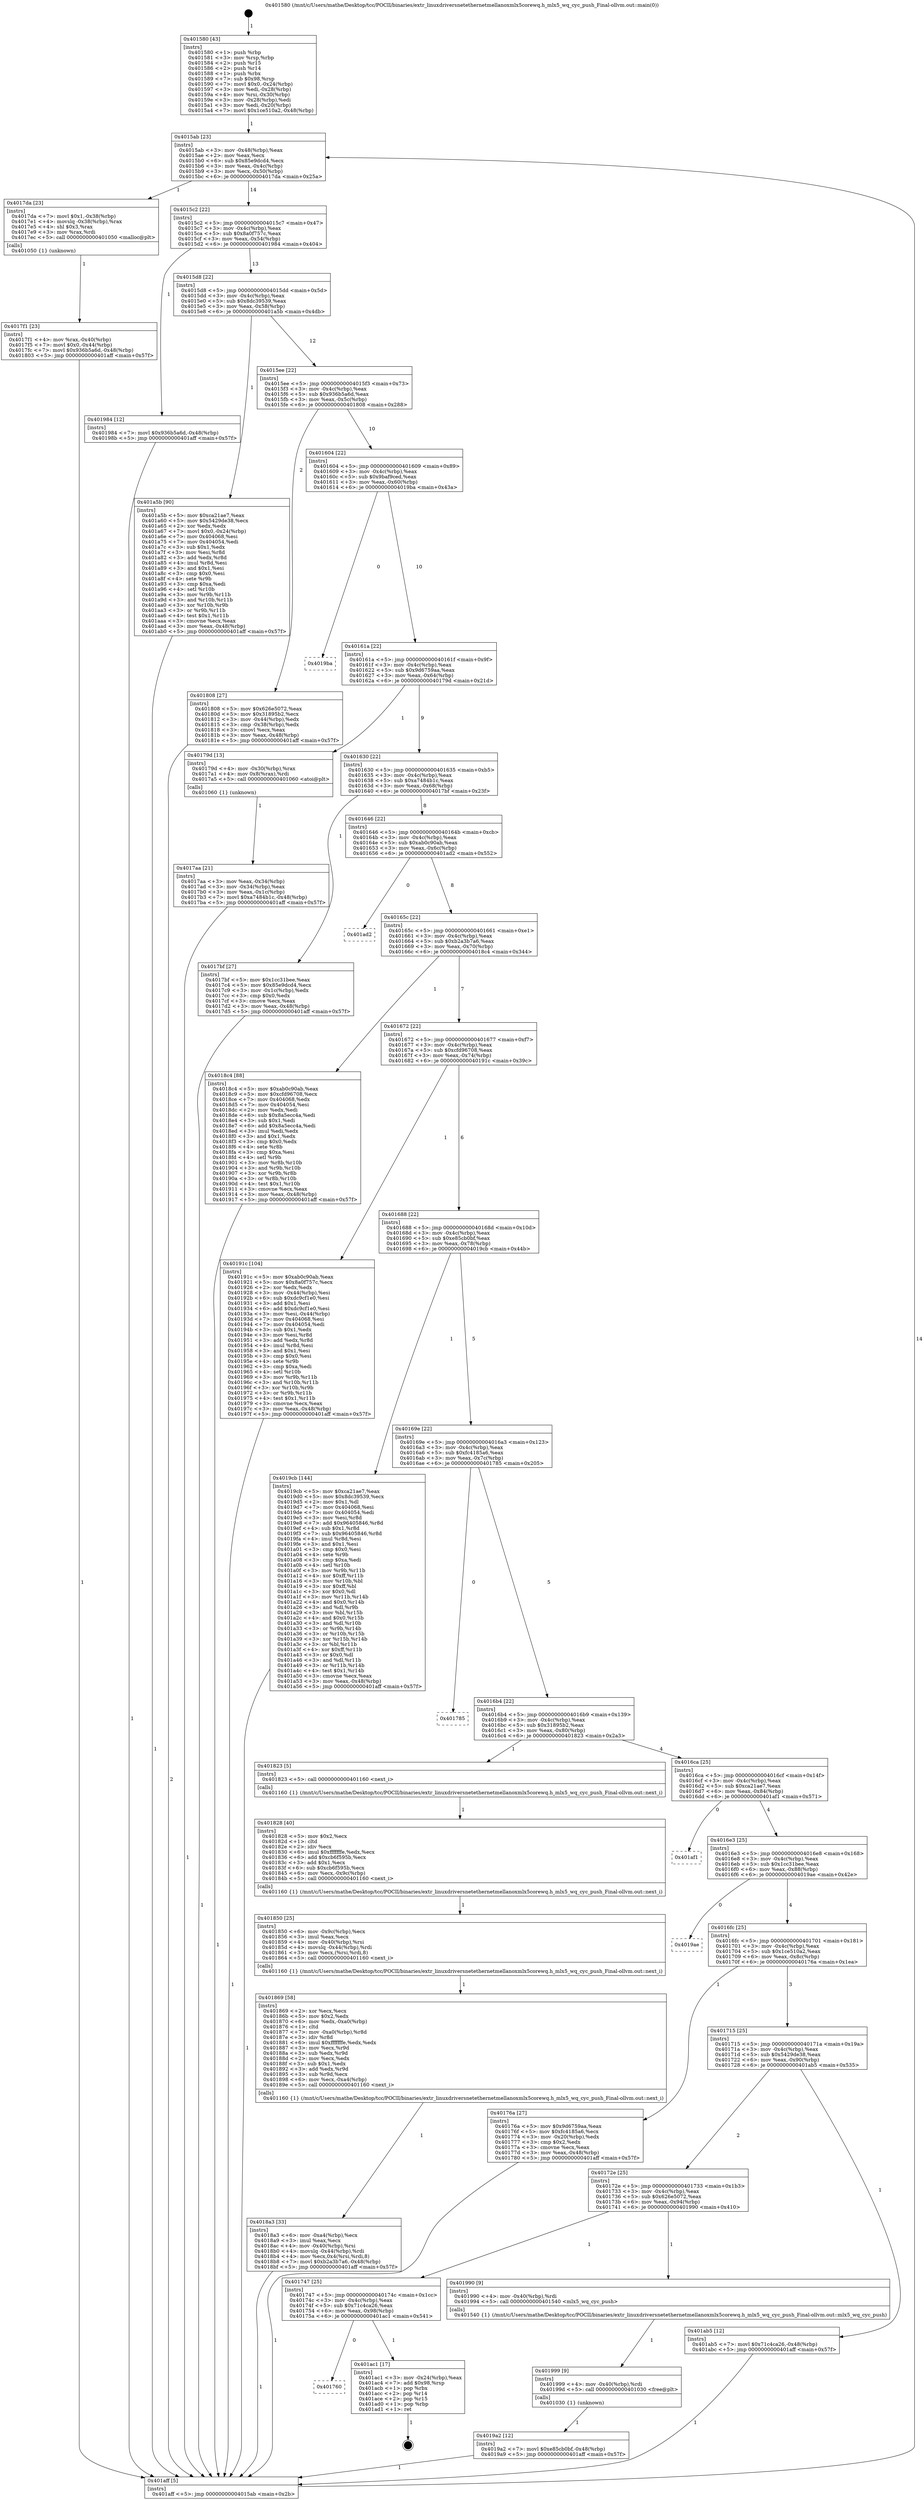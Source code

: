 digraph "0x401580" {
  label = "0x401580 (/mnt/c/Users/mathe/Desktop/tcc/POCII/binaries/extr_linuxdriversnetethernetmellanoxmlx5corewq.h_mlx5_wq_cyc_push_Final-ollvm.out::main(0))"
  labelloc = "t"
  node[shape=record]

  Entry [label="",width=0.3,height=0.3,shape=circle,fillcolor=black,style=filled]
  "0x4015ab" [label="{
     0x4015ab [23]\l
     | [instrs]\l
     &nbsp;&nbsp;0x4015ab \<+3\>: mov -0x48(%rbp),%eax\l
     &nbsp;&nbsp;0x4015ae \<+2\>: mov %eax,%ecx\l
     &nbsp;&nbsp;0x4015b0 \<+6\>: sub $0x85e9dcd4,%ecx\l
     &nbsp;&nbsp;0x4015b6 \<+3\>: mov %eax,-0x4c(%rbp)\l
     &nbsp;&nbsp;0x4015b9 \<+3\>: mov %ecx,-0x50(%rbp)\l
     &nbsp;&nbsp;0x4015bc \<+6\>: je 00000000004017da \<main+0x25a\>\l
  }"]
  "0x4017da" [label="{
     0x4017da [23]\l
     | [instrs]\l
     &nbsp;&nbsp;0x4017da \<+7\>: movl $0x1,-0x38(%rbp)\l
     &nbsp;&nbsp;0x4017e1 \<+4\>: movslq -0x38(%rbp),%rax\l
     &nbsp;&nbsp;0x4017e5 \<+4\>: shl $0x3,%rax\l
     &nbsp;&nbsp;0x4017e9 \<+3\>: mov %rax,%rdi\l
     &nbsp;&nbsp;0x4017ec \<+5\>: call 0000000000401050 \<malloc@plt\>\l
     | [calls]\l
     &nbsp;&nbsp;0x401050 \{1\} (unknown)\l
  }"]
  "0x4015c2" [label="{
     0x4015c2 [22]\l
     | [instrs]\l
     &nbsp;&nbsp;0x4015c2 \<+5\>: jmp 00000000004015c7 \<main+0x47\>\l
     &nbsp;&nbsp;0x4015c7 \<+3\>: mov -0x4c(%rbp),%eax\l
     &nbsp;&nbsp;0x4015ca \<+5\>: sub $0x8a0f757c,%eax\l
     &nbsp;&nbsp;0x4015cf \<+3\>: mov %eax,-0x54(%rbp)\l
     &nbsp;&nbsp;0x4015d2 \<+6\>: je 0000000000401984 \<main+0x404\>\l
  }"]
  Exit [label="",width=0.3,height=0.3,shape=circle,fillcolor=black,style=filled,peripheries=2]
  "0x401984" [label="{
     0x401984 [12]\l
     | [instrs]\l
     &nbsp;&nbsp;0x401984 \<+7\>: movl $0x936b5a6d,-0x48(%rbp)\l
     &nbsp;&nbsp;0x40198b \<+5\>: jmp 0000000000401aff \<main+0x57f\>\l
  }"]
  "0x4015d8" [label="{
     0x4015d8 [22]\l
     | [instrs]\l
     &nbsp;&nbsp;0x4015d8 \<+5\>: jmp 00000000004015dd \<main+0x5d\>\l
     &nbsp;&nbsp;0x4015dd \<+3\>: mov -0x4c(%rbp),%eax\l
     &nbsp;&nbsp;0x4015e0 \<+5\>: sub $0x8dc39539,%eax\l
     &nbsp;&nbsp;0x4015e5 \<+3\>: mov %eax,-0x58(%rbp)\l
     &nbsp;&nbsp;0x4015e8 \<+6\>: je 0000000000401a5b \<main+0x4db\>\l
  }"]
  "0x401760" [label="{
     0x401760\l
  }", style=dashed]
  "0x401a5b" [label="{
     0x401a5b [90]\l
     | [instrs]\l
     &nbsp;&nbsp;0x401a5b \<+5\>: mov $0xca21ae7,%eax\l
     &nbsp;&nbsp;0x401a60 \<+5\>: mov $0x5429de38,%ecx\l
     &nbsp;&nbsp;0x401a65 \<+2\>: xor %edx,%edx\l
     &nbsp;&nbsp;0x401a67 \<+7\>: movl $0x0,-0x24(%rbp)\l
     &nbsp;&nbsp;0x401a6e \<+7\>: mov 0x404068,%esi\l
     &nbsp;&nbsp;0x401a75 \<+7\>: mov 0x404054,%edi\l
     &nbsp;&nbsp;0x401a7c \<+3\>: sub $0x1,%edx\l
     &nbsp;&nbsp;0x401a7f \<+3\>: mov %esi,%r8d\l
     &nbsp;&nbsp;0x401a82 \<+3\>: add %edx,%r8d\l
     &nbsp;&nbsp;0x401a85 \<+4\>: imul %r8d,%esi\l
     &nbsp;&nbsp;0x401a89 \<+3\>: and $0x1,%esi\l
     &nbsp;&nbsp;0x401a8c \<+3\>: cmp $0x0,%esi\l
     &nbsp;&nbsp;0x401a8f \<+4\>: sete %r9b\l
     &nbsp;&nbsp;0x401a93 \<+3\>: cmp $0xa,%edi\l
     &nbsp;&nbsp;0x401a96 \<+4\>: setl %r10b\l
     &nbsp;&nbsp;0x401a9a \<+3\>: mov %r9b,%r11b\l
     &nbsp;&nbsp;0x401a9d \<+3\>: and %r10b,%r11b\l
     &nbsp;&nbsp;0x401aa0 \<+3\>: xor %r10b,%r9b\l
     &nbsp;&nbsp;0x401aa3 \<+3\>: or %r9b,%r11b\l
     &nbsp;&nbsp;0x401aa6 \<+4\>: test $0x1,%r11b\l
     &nbsp;&nbsp;0x401aaa \<+3\>: cmovne %ecx,%eax\l
     &nbsp;&nbsp;0x401aad \<+3\>: mov %eax,-0x48(%rbp)\l
     &nbsp;&nbsp;0x401ab0 \<+5\>: jmp 0000000000401aff \<main+0x57f\>\l
  }"]
  "0x4015ee" [label="{
     0x4015ee [22]\l
     | [instrs]\l
     &nbsp;&nbsp;0x4015ee \<+5\>: jmp 00000000004015f3 \<main+0x73\>\l
     &nbsp;&nbsp;0x4015f3 \<+3\>: mov -0x4c(%rbp),%eax\l
     &nbsp;&nbsp;0x4015f6 \<+5\>: sub $0x936b5a6d,%eax\l
     &nbsp;&nbsp;0x4015fb \<+3\>: mov %eax,-0x5c(%rbp)\l
     &nbsp;&nbsp;0x4015fe \<+6\>: je 0000000000401808 \<main+0x288\>\l
  }"]
  "0x401ac1" [label="{
     0x401ac1 [17]\l
     | [instrs]\l
     &nbsp;&nbsp;0x401ac1 \<+3\>: mov -0x24(%rbp),%eax\l
     &nbsp;&nbsp;0x401ac4 \<+7\>: add $0x98,%rsp\l
     &nbsp;&nbsp;0x401acb \<+1\>: pop %rbx\l
     &nbsp;&nbsp;0x401acc \<+2\>: pop %r14\l
     &nbsp;&nbsp;0x401ace \<+2\>: pop %r15\l
     &nbsp;&nbsp;0x401ad0 \<+1\>: pop %rbp\l
     &nbsp;&nbsp;0x401ad1 \<+1\>: ret\l
  }"]
  "0x401808" [label="{
     0x401808 [27]\l
     | [instrs]\l
     &nbsp;&nbsp;0x401808 \<+5\>: mov $0x626e5072,%eax\l
     &nbsp;&nbsp;0x40180d \<+5\>: mov $0x31895b2,%ecx\l
     &nbsp;&nbsp;0x401812 \<+3\>: mov -0x44(%rbp),%edx\l
     &nbsp;&nbsp;0x401815 \<+3\>: cmp -0x38(%rbp),%edx\l
     &nbsp;&nbsp;0x401818 \<+3\>: cmovl %ecx,%eax\l
     &nbsp;&nbsp;0x40181b \<+3\>: mov %eax,-0x48(%rbp)\l
     &nbsp;&nbsp;0x40181e \<+5\>: jmp 0000000000401aff \<main+0x57f\>\l
  }"]
  "0x401604" [label="{
     0x401604 [22]\l
     | [instrs]\l
     &nbsp;&nbsp;0x401604 \<+5\>: jmp 0000000000401609 \<main+0x89\>\l
     &nbsp;&nbsp;0x401609 \<+3\>: mov -0x4c(%rbp),%eax\l
     &nbsp;&nbsp;0x40160c \<+5\>: sub $0x9baf9ced,%eax\l
     &nbsp;&nbsp;0x401611 \<+3\>: mov %eax,-0x60(%rbp)\l
     &nbsp;&nbsp;0x401614 \<+6\>: je 00000000004019ba \<main+0x43a\>\l
  }"]
  "0x4019a2" [label="{
     0x4019a2 [12]\l
     | [instrs]\l
     &nbsp;&nbsp;0x4019a2 \<+7\>: movl $0xe85cb0bf,-0x48(%rbp)\l
     &nbsp;&nbsp;0x4019a9 \<+5\>: jmp 0000000000401aff \<main+0x57f\>\l
  }"]
  "0x4019ba" [label="{
     0x4019ba\l
  }", style=dashed]
  "0x40161a" [label="{
     0x40161a [22]\l
     | [instrs]\l
     &nbsp;&nbsp;0x40161a \<+5\>: jmp 000000000040161f \<main+0x9f\>\l
     &nbsp;&nbsp;0x40161f \<+3\>: mov -0x4c(%rbp),%eax\l
     &nbsp;&nbsp;0x401622 \<+5\>: sub $0x9d6759aa,%eax\l
     &nbsp;&nbsp;0x401627 \<+3\>: mov %eax,-0x64(%rbp)\l
     &nbsp;&nbsp;0x40162a \<+6\>: je 000000000040179d \<main+0x21d\>\l
  }"]
  "0x401999" [label="{
     0x401999 [9]\l
     | [instrs]\l
     &nbsp;&nbsp;0x401999 \<+4\>: mov -0x40(%rbp),%rdi\l
     &nbsp;&nbsp;0x40199d \<+5\>: call 0000000000401030 \<free@plt\>\l
     | [calls]\l
     &nbsp;&nbsp;0x401030 \{1\} (unknown)\l
  }"]
  "0x40179d" [label="{
     0x40179d [13]\l
     | [instrs]\l
     &nbsp;&nbsp;0x40179d \<+4\>: mov -0x30(%rbp),%rax\l
     &nbsp;&nbsp;0x4017a1 \<+4\>: mov 0x8(%rax),%rdi\l
     &nbsp;&nbsp;0x4017a5 \<+5\>: call 0000000000401060 \<atoi@plt\>\l
     | [calls]\l
     &nbsp;&nbsp;0x401060 \{1\} (unknown)\l
  }"]
  "0x401630" [label="{
     0x401630 [22]\l
     | [instrs]\l
     &nbsp;&nbsp;0x401630 \<+5\>: jmp 0000000000401635 \<main+0xb5\>\l
     &nbsp;&nbsp;0x401635 \<+3\>: mov -0x4c(%rbp),%eax\l
     &nbsp;&nbsp;0x401638 \<+5\>: sub $0xa7484b1c,%eax\l
     &nbsp;&nbsp;0x40163d \<+3\>: mov %eax,-0x68(%rbp)\l
     &nbsp;&nbsp;0x401640 \<+6\>: je 00000000004017bf \<main+0x23f\>\l
  }"]
  "0x401747" [label="{
     0x401747 [25]\l
     | [instrs]\l
     &nbsp;&nbsp;0x401747 \<+5\>: jmp 000000000040174c \<main+0x1cc\>\l
     &nbsp;&nbsp;0x40174c \<+3\>: mov -0x4c(%rbp),%eax\l
     &nbsp;&nbsp;0x40174f \<+5\>: sub $0x71c4ca26,%eax\l
     &nbsp;&nbsp;0x401754 \<+6\>: mov %eax,-0x98(%rbp)\l
     &nbsp;&nbsp;0x40175a \<+6\>: je 0000000000401ac1 \<main+0x541\>\l
  }"]
  "0x4017bf" [label="{
     0x4017bf [27]\l
     | [instrs]\l
     &nbsp;&nbsp;0x4017bf \<+5\>: mov $0x1cc31bee,%eax\l
     &nbsp;&nbsp;0x4017c4 \<+5\>: mov $0x85e9dcd4,%ecx\l
     &nbsp;&nbsp;0x4017c9 \<+3\>: mov -0x1c(%rbp),%edx\l
     &nbsp;&nbsp;0x4017cc \<+3\>: cmp $0x0,%edx\l
     &nbsp;&nbsp;0x4017cf \<+3\>: cmove %ecx,%eax\l
     &nbsp;&nbsp;0x4017d2 \<+3\>: mov %eax,-0x48(%rbp)\l
     &nbsp;&nbsp;0x4017d5 \<+5\>: jmp 0000000000401aff \<main+0x57f\>\l
  }"]
  "0x401646" [label="{
     0x401646 [22]\l
     | [instrs]\l
     &nbsp;&nbsp;0x401646 \<+5\>: jmp 000000000040164b \<main+0xcb\>\l
     &nbsp;&nbsp;0x40164b \<+3\>: mov -0x4c(%rbp),%eax\l
     &nbsp;&nbsp;0x40164e \<+5\>: sub $0xab0c90ab,%eax\l
     &nbsp;&nbsp;0x401653 \<+3\>: mov %eax,-0x6c(%rbp)\l
     &nbsp;&nbsp;0x401656 \<+6\>: je 0000000000401ad2 \<main+0x552\>\l
  }"]
  "0x401990" [label="{
     0x401990 [9]\l
     | [instrs]\l
     &nbsp;&nbsp;0x401990 \<+4\>: mov -0x40(%rbp),%rdi\l
     &nbsp;&nbsp;0x401994 \<+5\>: call 0000000000401540 \<mlx5_wq_cyc_push\>\l
     | [calls]\l
     &nbsp;&nbsp;0x401540 \{1\} (/mnt/c/Users/mathe/Desktop/tcc/POCII/binaries/extr_linuxdriversnetethernetmellanoxmlx5corewq.h_mlx5_wq_cyc_push_Final-ollvm.out::mlx5_wq_cyc_push)\l
  }"]
  "0x401ad2" [label="{
     0x401ad2\l
  }", style=dashed]
  "0x40165c" [label="{
     0x40165c [22]\l
     | [instrs]\l
     &nbsp;&nbsp;0x40165c \<+5\>: jmp 0000000000401661 \<main+0xe1\>\l
     &nbsp;&nbsp;0x401661 \<+3\>: mov -0x4c(%rbp),%eax\l
     &nbsp;&nbsp;0x401664 \<+5\>: sub $0xb2a3b7a6,%eax\l
     &nbsp;&nbsp;0x401669 \<+3\>: mov %eax,-0x70(%rbp)\l
     &nbsp;&nbsp;0x40166c \<+6\>: je 00000000004018c4 \<main+0x344\>\l
  }"]
  "0x40172e" [label="{
     0x40172e [25]\l
     | [instrs]\l
     &nbsp;&nbsp;0x40172e \<+5\>: jmp 0000000000401733 \<main+0x1b3\>\l
     &nbsp;&nbsp;0x401733 \<+3\>: mov -0x4c(%rbp),%eax\l
     &nbsp;&nbsp;0x401736 \<+5\>: sub $0x626e5072,%eax\l
     &nbsp;&nbsp;0x40173b \<+6\>: mov %eax,-0x94(%rbp)\l
     &nbsp;&nbsp;0x401741 \<+6\>: je 0000000000401990 \<main+0x410\>\l
  }"]
  "0x4018c4" [label="{
     0x4018c4 [88]\l
     | [instrs]\l
     &nbsp;&nbsp;0x4018c4 \<+5\>: mov $0xab0c90ab,%eax\l
     &nbsp;&nbsp;0x4018c9 \<+5\>: mov $0xcfd96708,%ecx\l
     &nbsp;&nbsp;0x4018ce \<+7\>: mov 0x404068,%edx\l
     &nbsp;&nbsp;0x4018d5 \<+7\>: mov 0x404054,%esi\l
     &nbsp;&nbsp;0x4018dc \<+2\>: mov %edx,%edi\l
     &nbsp;&nbsp;0x4018de \<+6\>: sub $0x8a5ecc4a,%edi\l
     &nbsp;&nbsp;0x4018e4 \<+3\>: sub $0x1,%edi\l
     &nbsp;&nbsp;0x4018e7 \<+6\>: add $0x8a5ecc4a,%edi\l
     &nbsp;&nbsp;0x4018ed \<+3\>: imul %edi,%edx\l
     &nbsp;&nbsp;0x4018f0 \<+3\>: and $0x1,%edx\l
     &nbsp;&nbsp;0x4018f3 \<+3\>: cmp $0x0,%edx\l
     &nbsp;&nbsp;0x4018f6 \<+4\>: sete %r8b\l
     &nbsp;&nbsp;0x4018fa \<+3\>: cmp $0xa,%esi\l
     &nbsp;&nbsp;0x4018fd \<+4\>: setl %r9b\l
     &nbsp;&nbsp;0x401901 \<+3\>: mov %r8b,%r10b\l
     &nbsp;&nbsp;0x401904 \<+3\>: and %r9b,%r10b\l
     &nbsp;&nbsp;0x401907 \<+3\>: xor %r9b,%r8b\l
     &nbsp;&nbsp;0x40190a \<+3\>: or %r8b,%r10b\l
     &nbsp;&nbsp;0x40190d \<+4\>: test $0x1,%r10b\l
     &nbsp;&nbsp;0x401911 \<+3\>: cmovne %ecx,%eax\l
     &nbsp;&nbsp;0x401914 \<+3\>: mov %eax,-0x48(%rbp)\l
     &nbsp;&nbsp;0x401917 \<+5\>: jmp 0000000000401aff \<main+0x57f\>\l
  }"]
  "0x401672" [label="{
     0x401672 [22]\l
     | [instrs]\l
     &nbsp;&nbsp;0x401672 \<+5\>: jmp 0000000000401677 \<main+0xf7\>\l
     &nbsp;&nbsp;0x401677 \<+3\>: mov -0x4c(%rbp),%eax\l
     &nbsp;&nbsp;0x40167a \<+5\>: sub $0xcfd96708,%eax\l
     &nbsp;&nbsp;0x40167f \<+3\>: mov %eax,-0x74(%rbp)\l
     &nbsp;&nbsp;0x401682 \<+6\>: je 000000000040191c \<main+0x39c\>\l
  }"]
  "0x401ab5" [label="{
     0x401ab5 [12]\l
     | [instrs]\l
     &nbsp;&nbsp;0x401ab5 \<+7\>: movl $0x71c4ca26,-0x48(%rbp)\l
     &nbsp;&nbsp;0x401abc \<+5\>: jmp 0000000000401aff \<main+0x57f\>\l
  }"]
  "0x40191c" [label="{
     0x40191c [104]\l
     | [instrs]\l
     &nbsp;&nbsp;0x40191c \<+5\>: mov $0xab0c90ab,%eax\l
     &nbsp;&nbsp;0x401921 \<+5\>: mov $0x8a0f757c,%ecx\l
     &nbsp;&nbsp;0x401926 \<+2\>: xor %edx,%edx\l
     &nbsp;&nbsp;0x401928 \<+3\>: mov -0x44(%rbp),%esi\l
     &nbsp;&nbsp;0x40192b \<+6\>: sub $0xdc9cf1e0,%esi\l
     &nbsp;&nbsp;0x401931 \<+3\>: add $0x1,%esi\l
     &nbsp;&nbsp;0x401934 \<+6\>: add $0xdc9cf1e0,%esi\l
     &nbsp;&nbsp;0x40193a \<+3\>: mov %esi,-0x44(%rbp)\l
     &nbsp;&nbsp;0x40193d \<+7\>: mov 0x404068,%esi\l
     &nbsp;&nbsp;0x401944 \<+7\>: mov 0x404054,%edi\l
     &nbsp;&nbsp;0x40194b \<+3\>: sub $0x1,%edx\l
     &nbsp;&nbsp;0x40194e \<+3\>: mov %esi,%r8d\l
     &nbsp;&nbsp;0x401951 \<+3\>: add %edx,%r8d\l
     &nbsp;&nbsp;0x401954 \<+4\>: imul %r8d,%esi\l
     &nbsp;&nbsp;0x401958 \<+3\>: and $0x1,%esi\l
     &nbsp;&nbsp;0x40195b \<+3\>: cmp $0x0,%esi\l
     &nbsp;&nbsp;0x40195e \<+4\>: sete %r9b\l
     &nbsp;&nbsp;0x401962 \<+3\>: cmp $0xa,%edi\l
     &nbsp;&nbsp;0x401965 \<+4\>: setl %r10b\l
     &nbsp;&nbsp;0x401969 \<+3\>: mov %r9b,%r11b\l
     &nbsp;&nbsp;0x40196c \<+3\>: and %r10b,%r11b\l
     &nbsp;&nbsp;0x40196f \<+3\>: xor %r10b,%r9b\l
     &nbsp;&nbsp;0x401972 \<+3\>: or %r9b,%r11b\l
     &nbsp;&nbsp;0x401975 \<+4\>: test $0x1,%r11b\l
     &nbsp;&nbsp;0x401979 \<+3\>: cmovne %ecx,%eax\l
     &nbsp;&nbsp;0x40197c \<+3\>: mov %eax,-0x48(%rbp)\l
     &nbsp;&nbsp;0x40197f \<+5\>: jmp 0000000000401aff \<main+0x57f\>\l
  }"]
  "0x401688" [label="{
     0x401688 [22]\l
     | [instrs]\l
     &nbsp;&nbsp;0x401688 \<+5\>: jmp 000000000040168d \<main+0x10d\>\l
     &nbsp;&nbsp;0x40168d \<+3\>: mov -0x4c(%rbp),%eax\l
     &nbsp;&nbsp;0x401690 \<+5\>: sub $0xe85cb0bf,%eax\l
     &nbsp;&nbsp;0x401695 \<+3\>: mov %eax,-0x78(%rbp)\l
     &nbsp;&nbsp;0x401698 \<+6\>: je 00000000004019cb \<main+0x44b\>\l
  }"]
  "0x4018a3" [label="{
     0x4018a3 [33]\l
     | [instrs]\l
     &nbsp;&nbsp;0x4018a3 \<+6\>: mov -0xa4(%rbp),%ecx\l
     &nbsp;&nbsp;0x4018a9 \<+3\>: imul %eax,%ecx\l
     &nbsp;&nbsp;0x4018ac \<+4\>: mov -0x40(%rbp),%rsi\l
     &nbsp;&nbsp;0x4018b0 \<+4\>: movslq -0x44(%rbp),%rdi\l
     &nbsp;&nbsp;0x4018b4 \<+4\>: mov %ecx,0x4(%rsi,%rdi,8)\l
     &nbsp;&nbsp;0x4018b8 \<+7\>: movl $0xb2a3b7a6,-0x48(%rbp)\l
     &nbsp;&nbsp;0x4018bf \<+5\>: jmp 0000000000401aff \<main+0x57f\>\l
  }"]
  "0x4019cb" [label="{
     0x4019cb [144]\l
     | [instrs]\l
     &nbsp;&nbsp;0x4019cb \<+5\>: mov $0xca21ae7,%eax\l
     &nbsp;&nbsp;0x4019d0 \<+5\>: mov $0x8dc39539,%ecx\l
     &nbsp;&nbsp;0x4019d5 \<+2\>: mov $0x1,%dl\l
     &nbsp;&nbsp;0x4019d7 \<+7\>: mov 0x404068,%esi\l
     &nbsp;&nbsp;0x4019de \<+7\>: mov 0x404054,%edi\l
     &nbsp;&nbsp;0x4019e5 \<+3\>: mov %esi,%r8d\l
     &nbsp;&nbsp;0x4019e8 \<+7\>: add $0x96405846,%r8d\l
     &nbsp;&nbsp;0x4019ef \<+4\>: sub $0x1,%r8d\l
     &nbsp;&nbsp;0x4019f3 \<+7\>: sub $0x96405846,%r8d\l
     &nbsp;&nbsp;0x4019fa \<+4\>: imul %r8d,%esi\l
     &nbsp;&nbsp;0x4019fe \<+3\>: and $0x1,%esi\l
     &nbsp;&nbsp;0x401a01 \<+3\>: cmp $0x0,%esi\l
     &nbsp;&nbsp;0x401a04 \<+4\>: sete %r9b\l
     &nbsp;&nbsp;0x401a08 \<+3\>: cmp $0xa,%edi\l
     &nbsp;&nbsp;0x401a0b \<+4\>: setl %r10b\l
     &nbsp;&nbsp;0x401a0f \<+3\>: mov %r9b,%r11b\l
     &nbsp;&nbsp;0x401a12 \<+4\>: xor $0xff,%r11b\l
     &nbsp;&nbsp;0x401a16 \<+3\>: mov %r10b,%bl\l
     &nbsp;&nbsp;0x401a19 \<+3\>: xor $0xff,%bl\l
     &nbsp;&nbsp;0x401a1c \<+3\>: xor $0x0,%dl\l
     &nbsp;&nbsp;0x401a1f \<+3\>: mov %r11b,%r14b\l
     &nbsp;&nbsp;0x401a22 \<+4\>: and $0x0,%r14b\l
     &nbsp;&nbsp;0x401a26 \<+3\>: and %dl,%r9b\l
     &nbsp;&nbsp;0x401a29 \<+3\>: mov %bl,%r15b\l
     &nbsp;&nbsp;0x401a2c \<+4\>: and $0x0,%r15b\l
     &nbsp;&nbsp;0x401a30 \<+3\>: and %dl,%r10b\l
     &nbsp;&nbsp;0x401a33 \<+3\>: or %r9b,%r14b\l
     &nbsp;&nbsp;0x401a36 \<+3\>: or %r10b,%r15b\l
     &nbsp;&nbsp;0x401a39 \<+3\>: xor %r15b,%r14b\l
     &nbsp;&nbsp;0x401a3c \<+3\>: or %bl,%r11b\l
     &nbsp;&nbsp;0x401a3f \<+4\>: xor $0xff,%r11b\l
     &nbsp;&nbsp;0x401a43 \<+3\>: or $0x0,%dl\l
     &nbsp;&nbsp;0x401a46 \<+3\>: and %dl,%r11b\l
     &nbsp;&nbsp;0x401a49 \<+3\>: or %r11b,%r14b\l
     &nbsp;&nbsp;0x401a4c \<+4\>: test $0x1,%r14b\l
     &nbsp;&nbsp;0x401a50 \<+3\>: cmovne %ecx,%eax\l
     &nbsp;&nbsp;0x401a53 \<+3\>: mov %eax,-0x48(%rbp)\l
     &nbsp;&nbsp;0x401a56 \<+5\>: jmp 0000000000401aff \<main+0x57f\>\l
  }"]
  "0x40169e" [label="{
     0x40169e [22]\l
     | [instrs]\l
     &nbsp;&nbsp;0x40169e \<+5\>: jmp 00000000004016a3 \<main+0x123\>\l
     &nbsp;&nbsp;0x4016a3 \<+3\>: mov -0x4c(%rbp),%eax\l
     &nbsp;&nbsp;0x4016a6 \<+5\>: sub $0xfc4185a6,%eax\l
     &nbsp;&nbsp;0x4016ab \<+3\>: mov %eax,-0x7c(%rbp)\l
     &nbsp;&nbsp;0x4016ae \<+6\>: je 0000000000401785 \<main+0x205\>\l
  }"]
  "0x401869" [label="{
     0x401869 [58]\l
     | [instrs]\l
     &nbsp;&nbsp;0x401869 \<+2\>: xor %ecx,%ecx\l
     &nbsp;&nbsp;0x40186b \<+5\>: mov $0x2,%edx\l
     &nbsp;&nbsp;0x401870 \<+6\>: mov %edx,-0xa0(%rbp)\l
     &nbsp;&nbsp;0x401876 \<+1\>: cltd\l
     &nbsp;&nbsp;0x401877 \<+7\>: mov -0xa0(%rbp),%r8d\l
     &nbsp;&nbsp;0x40187e \<+3\>: idiv %r8d\l
     &nbsp;&nbsp;0x401881 \<+6\>: imul $0xfffffffe,%edx,%edx\l
     &nbsp;&nbsp;0x401887 \<+3\>: mov %ecx,%r9d\l
     &nbsp;&nbsp;0x40188a \<+3\>: sub %edx,%r9d\l
     &nbsp;&nbsp;0x40188d \<+2\>: mov %ecx,%edx\l
     &nbsp;&nbsp;0x40188f \<+3\>: sub $0x1,%edx\l
     &nbsp;&nbsp;0x401892 \<+3\>: add %edx,%r9d\l
     &nbsp;&nbsp;0x401895 \<+3\>: sub %r9d,%ecx\l
     &nbsp;&nbsp;0x401898 \<+6\>: mov %ecx,-0xa4(%rbp)\l
     &nbsp;&nbsp;0x40189e \<+5\>: call 0000000000401160 \<next_i\>\l
     | [calls]\l
     &nbsp;&nbsp;0x401160 \{1\} (/mnt/c/Users/mathe/Desktop/tcc/POCII/binaries/extr_linuxdriversnetethernetmellanoxmlx5corewq.h_mlx5_wq_cyc_push_Final-ollvm.out::next_i)\l
  }"]
  "0x401785" [label="{
     0x401785\l
  }", style=dashed]
  "0x4016b4" [label="{
     0x4016b4 [22]\l
     | [instrs]\l
     &nbsp;&nbsp;0x4016b4 \<+5\>: jmp 00000000004016b9 \<main+0x139\>\l
     &nbsp;&nbsp;0x4016b9 \<+3\>: mov -0x4c(%rbp),%eax\l
     &nbsp;&nbsp;0x4016bc \<+5\>: sub $0x31895b2,%eax\l
     &nbsp;&nbsp;0x4016c1 \<+3\>: mov %eax,-0x80(%rbp)\l
     &nbsp;&nbsp;0x4016c4 \<+6\>: je 0000000000401823 \<main+0x2a3\>\l
  }"]
  "0x401850" [label="{
     0x401850 [25]\l
     | [instrs]\l
     &nbsp;&nbsp;0x401850 \<+6\>: mov -0x9c(%rbp),%ecx\l
     &nbsp;&nbsp;0x401856 \<+3\>: imul %eax,%ecx\l
     &nbsp;&nbsp;0x401859 \<+4\>: mov -0x40(%rbp),%rsi\l
     &nbsp;&nbsp;0x40185d \<+4\>: movslq -0x44(%rbp),%rdi\l
     &nbsp;&nbsp;0x401861 \<+3\>: mov %ecx,(%rsi,%rdi,8)\l
     &nbsp;&nbsp;0x401864 \<+5\>: call 0000000000401160 \<next_i\>\l
     | [calls]\l
     &nbsp;&nbsp;0x401160 \{1\} (/mnt/c/Users/mathe/Desktop/tcc/POCII/binaries/extr_linuxdriversnetethernetmellanoxmlx5corewq.h_mlx5_wq_cyc_push_Final-ollvm.out::next_i)\l
  }"]
  "0x401823" [label="{
     0x401823 [5]\l
     | [instrs]\l
     &nbsp;&nbsp;0x401823 \<+5\>: call 0000000000401160 \<next_i\>\l
     | [calls]\l
     &nbsp;&nbsp;0x401160 \{1\} (/mnt/c/Users/mathe/Desktop/tcc/POCII/binaries/extr_linuxdriversnetethernetmellanoxmlx5corewq.h_mlx5_wq_cyc_push_Final-ollvm.out::next_i)\l
  }"]
  "0x4016ca" [label="{
     0x4016ca [25]\l
     | [instrs]\l
     &nbsp;&nbsp;0x4016ca \<+5\>: jmp 00000000004016cf \<main+0x14f\>\l
     &nbsp;&nbsp;0x4016cf \<+3\>: mov -0x4c(%rbp),%eax\l
     &nbsp;&nbsp;0x4016d2 \<+5\>: sub $0xca21ae7,%eax\l
     &nbsp;&nbsp;0x4016d7 \<+6\>: mov %eax,-0x84(%rbp)\l
     &nbsp;&nbsp;0x4016dd \<+6\>: je 0000000000401af1 \<main+0x571\>\l
  }"]
  "0x401828" [label="{
     0x401828 [40]\l
     | [instrs]\l
     &nbsp;&nbsp;0x401828 \<+5\>: mov $0x2,%ecx\l
     &nbsp;&nbsp;0x40182d \<+1\>: cltd\l
     &nbsp;&nbsp;0x40182e \<+2\>: idiv %ecx\l
     &nbsp;&nbsp;0x401830 \<+6\>: imul $0xfffffffe,%edx,%ecx\l
     &nbsp;&nbsp;0x401836 \<+6\>: add $0xcb6f595b,%ecx\l
     &nbsp;&nbsp;0x40183c \<+3\>: add $0x1,%ecx\l
     &nbsp;&nbsp;0x40183f \<+6\>: sub $0xcb6f595b,%ecx\l
     &nbsp;&nbsp;0x401845 \<+6\>: mov %ecx,-0x9c(%rbp)\l
     &nbsp;&nbsp;0x40184b \<+5\>: call 0000000000401160 \<next_i\>\l
     | [calls]\l
     &nbsp;&nbsp;0x401160 \{1\} (/mnt/c/Users/mathe/Desktop/tcc/POCII/binaries/extr_linuxdriversnetethernetmellanoxmlx5corewq.h_mlx5_wq_cyc_push_Final-ollvm.out::next_i)\l
  }"]
  "0x401af1" [label="{
     0x401af1\l
  }", style=dashed]
  "0x4016e3" [label="{
     0x4016e3 [25]\l
     | [instrs]\l
     &nbsp;&nbsp;0x4016e3 \<+5\>: jmp 00000000004016e8 \<main+0x168\>\l
     &nbsp;&nbsp;0x4016e8 \<+3\>: mov -0x4c(%rbp),%eax\l
     &nbsp;&nbsp;0x4016eb \<+5\>: sub $0x1cc31bee,%eax\l
     &nbsp;&nbsp;0x4016f0 \<+6\>: mov %eax,-0x88(%rbp)\l
     &nbsp;&nbsp;0x4016f6 \<+6\>: je 00000000004019ae \<main+0x42e\>\l
  }"]
  "0x4017f1" [label="{
     0x4017f1 [23]\l
     | [instrs]\l
     &nbsp;&nbsp;0x4017f1 \<+4\>: mov %rax,-0x40(%rbp)\l
     &nbsp;&nbsp;0x4017f5 \<+7\>: movl $0x0,-0x44(%rbp)\l
     &nbsp;&nbsp;0x4017fc \<+7\>: movl $0x936b5a6d,-0x48(%rbp)\l
     &nbsp;&nbsp;0x401803 \<+5\>: jmp 0000000000401aff \<main+0x57f\>\l
  }"]
  "0x4019ae" [label="{
     0x4019ae\l
  }", style=dashed]
  "0x4016fc" [label="{
     0x4016fc [25]\l
     | [instrs]\l
     &nbsp;&nbsp;0x4016fc \<+5\>: jmp 0000000000401701 \<main+0x181\>\l
     &nbsp;&nbsp;0x401701 \<+3\>: mov -0x4c(%rbp),%eax\l
     &nbsp;&nbsp;0x401704 \<+5\>: sub $0x1ce510a2,%eax\l
     &nbsp;&nbsp;0x401709 \<+6\>: mov %eax,-0x8c(%rbp)\l
     &nbsp;&nbsp;0x40170f \<+6\>: je 000000000040176a \<main+0x1ea\>\l
  }"]
  "0x4017aa" [label="{
     0x4017aa [21]\l
     | [instrs]\l
     &nbsp;&nbsp;0x4017aa \<+3\>: mov %eax,-0x34(%rbp)\l
     &nbsp;&nbsp;0x4017ad \<+3\>: mov -0x34(%rbp),%eax\l
     &nbsp;&nbsp;0x4017b0 \<+3\>: mov %eax,-0x1c(%rbp)\l
     &nbsp;&nbsp;0x4017b3 \<+7\>: movl $0xa7484b1c,-0x48(%rbp)\l
     &nbsp;&nbsp;0x4017ba \<+5\>: jmp 0000000000401aff \<main+0x57f\>\l
  }"]
  "0x40176a" [label="{
     0x40176a [27]\l
     | [instrs]\l
     &nbsp;&nbsp;0x40176a \<+5\>: mov $0x9d6759aa,%eax\l
     &nbsp;&nbsp;0x40176f \<+5\>: mov $0xfc4185a6,%ecx\l
     &nbsp;&nbsp;0x401774 \<+3\>: mov -0x20(%rbp),%edx\l
     &nbsp;&nbsp;0x401777 \<+3\>: cmp $0x2,%edx\l
     &nbsp;&nbsp;0x40177a \<+3\>: cmovne %ecx,%eax\l
     &nbsp;&nbsp;0x40177d \<+3\>: mov %eax,-0x48(%rbp)\l
     &nbsp;&nbsp;0x401780 \<+5\>: jmp 0000000000401aff \<main+0x57f\>\l
  }"]
  "0x401715" [label="{
     0x401715 [25]\l
     | [instrs]\l
     &nbsp;&nbsp;0x401715 \<+5\>: jmp 000000000040171a \<main+0x19a\>\l
     &nbsp;&nbsp;0x40171a \<+3\>: mov -0x4c(%rbp),%eax\l
     &nbsp;&nbsp;0x40171d \<+5\>: sub $0x5429de38,%eax\l
     &nbsp;&nbsp;0x401722 \<+6\>: mov %eax,-0x90(%rbp)\l
     &nbsp;&nbsp;0x401728 \<+6\>: je 0000000000401ab5 \<main+0x535\>\l
  }"]
  "0x401aff" [label="{
     0x401aff [5]\l
     | [instrs]\l
     &nbsp;&nbsp;0x401aff \<+5\>: jmp 00000000004015ab \<main+0x2b\>\l
  }"]
  "0x401580" [label="{
     0x401580 [43]\l
     | [instrs]\l
     &nbsp;&nbsp;0x401580 \<+1\>: push %rbp\l
     &nbsp;&nbsp;0x401581 \<+3\>: mov %rsp,%rbp\l
     &nbsp;&nbsp;0x401584 \<+2\>: push %r15\l
     &nbsp;&nbsp;0x401586 \<+2\>: push %r14\l
     &nbsp;&nbsp;0x401588 \<+1\>: push %rbx\l
     &nbsp;&nbsp;0x401589 \<+7\>: sub $0x98,%rsp\l
     &nbsp;&nbsp;0x401590 \<+7\>: movl $0x0,-0x24(%rbp)\l
     &nbsp;&nbsp;0x401597 \<+3\>: mov %edi,-0x28(%rbp)\l
     &nbsp;&nbsp;0x40159a \<+4\>: mov %rsi,-0x30(%rbp)\l
     &nbsp;&nbsp;0x40159e \<+3\>: mov -0x28(%rbp),%edi\l
     &nbsp;&nbsp;0x4015a1 \<+3\>: mov %edi,-0x20(%rbp)\l
     &nbsp;&nbsp;0x4015a4 \<+7\>: movl $0x1ce510a2,-0x48(%rbp)\l
  }"]
  Entry -> "0x401580" [label=" 1"]
  "0x4015ab" -> "0x4017da" [label=" 1"]
  "0x4015ab" -> "0x4015c2" [label=" 14"]
  "0x401ac1" -> Exit [label=" 1"]
  "0x4015c2" -> "0x401984" [label=" 1"]
  "0x4015c2" -> "0x4015d8" [label=" 13"]
  "0x401747" -> "0x401760" [label=" 0"]
  "0x4015d8" -> "0x401a5b" [label=" 1"]
  "0x4015d8" -> "0x4015ee" [label=" 12"]
  "0x401747" -> "0x401ac1" [label=" 1"]
  "0x4015ee" -> "0x401808" [label=" 2"]
  "0x4015ee" -> "0x401604" [label=" 10"]
  "0x401ab5" -> "0x401aff" [label=" 1"]
  "0x401604" -> "0x4019ba" [label=" 0"]
  "0x401604" -> "0x40161a" [label=" 10"]
  "0x401a5b" -> "0x401aff" [label=" 1"]
  "0x40161a" -> "0x40179d" [label=" 1"]
  "0x40161a" -> "0x401630" [label=" 9"]
  "0x4019cb" -> "0x401aff" [label=" 1"]
  "0x401630" -> "0x4017bf" [label=" 1"]
  "0x401630" -> "0x401646" [label=" 8"]
  "0x4019a2" -> "0x401aff" [label=" 1"]
  "0x401646" -> "0x401ad2" [label=" 0"]
  "0x401646" -> "0x40165c" [label=" 8"]
  "0x401999" -> "0x4019a2" [label=" 1"]
  "0x40165c" -> "0x4018c4" [label=" 1"]
  "0x40165c" -> "0x401672" [label=" 7"]
  "0x40172e" -> "0x401747" [label=" 1"]
  "0x401672" -> "0x40191c" [label=" 1"]
  "0x401672" -> "0x401688" [label=" 6"]
  "0x40172e" -> "0x401990" [label=" 1"]
  "0x401688" -> "0x4019cb" [label=" 1"]
  "0x401688" -> "0x40169e" [label=" 5"]
  "0x401715" -> "0x40172e" [label=" 2"]
  "0x40169e" -> "0x401785" [label=" 0"]
  "0x40169e" -> "0x4016b4" [label=" 5"]
  "0x401715" -> "0x401ab5" [label=" 1"]
  "0x4016b4" -> "0x401823" [label=" 1"]
  "0x4016b4" -> "0x4016ca" [label=" 4"]
  "0x401990" -> "0x401999" [label=" 1"]
  "0x4016ca" -> "0x401af1" [label=" 0"]
  "0x4016ca" -> "0x4016e3" [label=" 4"]
  "0x401984" -> "0x401aff" [label=" 1"]
  "0x4016e3" -> "0x4019ae" [label=" 0"]
  "0x4016e3" -> "0x4016fc" [label=" 4"]
  "0x40191c" -> "0x401aff" [label=" 1"]
  "0x4016fc" -> "0x40176a" [label=" 1"]
  "0x4016fc" -> "0x401715" [label=" 3"]
  "0x40176a" -> "0x401aff" [label=" 1"]
  "0x401580" -> "0x4015ab" [label=" 1"]
  "0x401aff" -> "0x4015ab" [label=" 14"]
  "0x40179d" -> "0x4017aa" [label=" 1"]
  "0x4017aa" -> "0x401aff" [label=" 1"]
  "0x4017bf" -> "0x401aff" [label=" 1"]
  "0x4017da" -> "0x4017f1" [label=" 1"]
  "0x4017f1" -> "0x401aff" [label=" 1"]
  "0x401808" -> "0x401aff" [label=" 2"]
  "0x401823" -> "0x401828" [label=" 1"]
  "0x401828" -> "0x401850" [label=" 1"]
  "0x401850" -> "0x401869" [label=" 1"]
  "0x401869" -> "0x4018a3" [label=" 1"]
  "0x4018a3" -> "0x401aff" [label=" 1"]
  "0x4018c4" -> "0x401aff" [label=" 1"]
}
